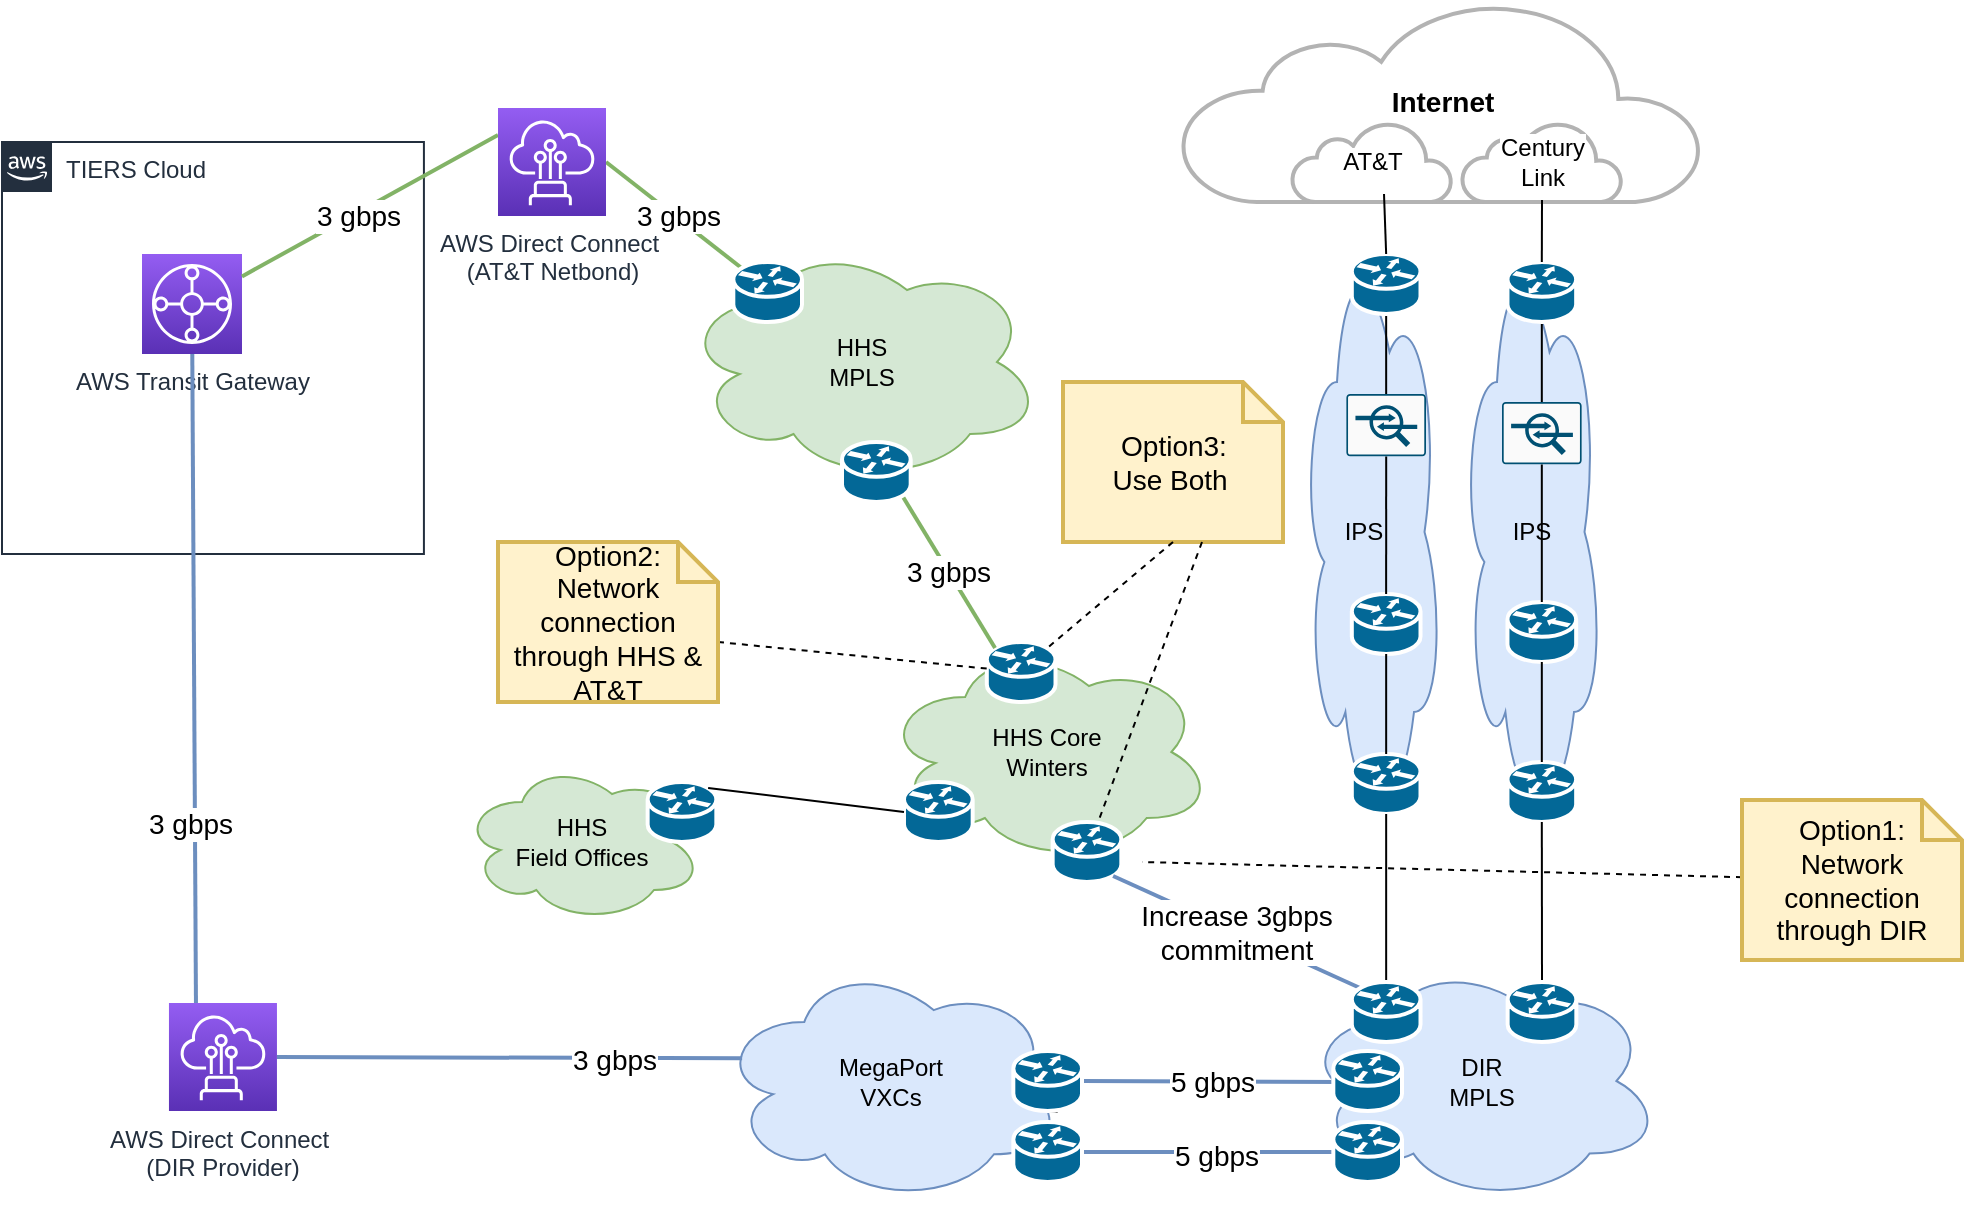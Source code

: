 <mxfile>
    <diagram id="2ynr90GHj4ZYSjGLNhtd" name="TIERS networking">
        <mxGraphModel dx="1322" dy="531" grid="0" gridSize="10" guides="1" tooltips="1" connect="1" arrows="1" fold="1" page="1" pageScale="1" pageWidth="1100" pageHeight="850" math="0" shadow="0">
            <root>
                <mxCell id="0"/>
                <mxCell id="1" parent="0"/>
                <mxCell id="sDJI6eV0u0uD7m1CpdAG-42" value="&lt;b&gt;&lt;font style=&quot;font-size: 14px;&quot;&gt;Internet&lt;/font&gt;&lt;/b&gt;" style="html=1;verticalLabelPosition=middle;align=center;labelBackgroundColor=#ffffff;verticalAlign=middle;strokeWidth=2;strokeColor=#B3B3B3;shadow=0;dashed=0;shape=mxgraph.ios7.icons.cloud;labelPosition=center;" parent="1" vertex="1">
                    <mxGeometry x="641" y="130" width="260" height="100" as="geometry"/>
                </mxCell>
                <mxCell id="sDJI6eV0u0uD7m1CpdAG-2" value="TIERS Cloud" style="points=[[0,0],[0.25,0],[0.5,0],[0.75,0],[1,0],[1,0.25],[1,0.5],[1,0.75],[1,1],[0.75,1],[0.5,1],[0.25,1],[0,1],[0,0.75],[0,0.5],[0,0.25]];outlineConnect=0;gradientColor=none;html=1;whiteSpace=wrap;fontSize=12;fontStyle=0;container=1;pointerEvents=0;collapsible=0;recursiveResize=0;shape=mxgraph.aws4.group;grIcon=mxgraph.aws4.group_aws_cloud_alt;strokeColor=#232F3E;fillColor=none;verticalAlign=top;align=left;spacingLeft=30;fontColor=#232F3E;dashed=0;" parent="1" vertex="1">
                    <mxGeometry x="51" y="200" width="210.96" height="206" as="geometry"/>
                </mxCell>
                <mxCell id="sDJI6eV0u0uD7m1CpdAG-27" value="AWS Transit Gateway" style="sketch=0;points=[[0,0,0],[0.25,0,0],[0.5,0,0],[0.75,0,0],[1,0,0],[0,1,0],[0.25,1,0],[0.5,1,0],[0.75,1,0],[1,1,0],[0,0.25,0],[0,0.5,0],[0,0.75,0],[1,0.25,0],[1,0.5,0],[1,0.75,0]];outlineConnect=0;fontColor=#232F3E;gradientColor=#945DF2;gradientDirection=north;fillColor=#5A30B5;strokeColor=#ffffff;dashed=0;verticalLabelPosition=bottom;verticalAlign=top;align=center;html=1;fontSize=12;fontStyle=0;aspect=fixed;shape=mxgraph.aws4.resourceIcon;resIcon=mxgraph.aws4.transit_gateway;" parent="sDJI6eV0u0uD7m1CpdAG-2" vertex="1">
                    <mxGeometry x="70" y="56" width="50" height="50" as="geometry"/>
                </mxCell>
                <mxCell id="sDJI6eV0u0uD7m1CpdAG-8" value="AT&amp;amp;T" style="html=1;verticalLabelPosition=middle;align=center;labelBackgroundColor=#ffffff;verticalAlign=middle;strokeWidth=2;strokeColor=#B3B3B3;shadow=0;dashed=0;shape=mxgraph.ios7.icons.cloud;labelPosition=center;" parent="1" vertex="1">
                    <mxGeometry x="696" y="190" width="80" height="40" as="geometry"/>
                </mxCell>
                <mxCell id="sDJI6eV0u0uD7m1CpdAG-13" value="MegaPort&lt;br&gt;VXCs" style="ellipse;shape=cloud;whiteSpace=wrap;html=1;fillColor=#dae8fc;strokeColor=#6c8ebf;" parent="1" vertex="1">
                    <mxGeometry x="409" y="610" width="172.5" height="120.16" as="geometry"/>
                </mxCell>
                <mxCell id="sDJI6eV0u0uD7m1CpdAG-78" style="edgeStyle=none;html=1;exitX=0;exitY=0.25;exitDx=0;exitDy=0;exitPerimeter=0;fontSize=14;endArrow=none;endFill=0;strokeWidth=2;fillColor=#d5e8d4;strokeColor=#82b366;" parent="1" source="sDJI6eV0u0uD7m1CpdAG-93" target="sDJI6eV0u0uD7m1CpdAG-27" edge="1">
                    <mxGeometry relative="1" as="geometry">
                        <mxPoint x="311" y="201" as="sourcePoint"/>
                    </mxGeometry>
                </mxCell>
                <mxCell id="sDJI6eV0u0uD7m1CpdAG-97" value="3 gbps" style="edgeLabel;html=1;align=center;verticalAlign=middle;resizable=0;points=[];fontSize=14;" parent="sDJI6eV0u0uD7m1CpdAG-78" vertex="1" connectable="0">
                    <mxGeometry x="-0.536" y="3" relative="1" as="geometry">
                        <mxPoint x="-42" y="21" as="offset"/>
                    </mxGeometry>
                </mxCell>
                <mxCell id="sDJI6eV0u0uD7m1CpdAG-3" value="IPS" style="ellipse;shape=cloud;whiteSpace=wrap;html=1;fillColor=#dae8fc;strokeColor=#6c8ebf;container=1;spacingTop=0;spacingLeft=-8;" parent="1" vertex="1">
                    <mxGeometry x="701.003" y="245" width="70" height="300" as="geometry"/>
                </mxCell>
                <mxCell id="sDJI6eV0u0uD7m1CpdAG-24" value="" style="group" parent="sDJI6eV0u0uD7m1CpdAG-3" vertex="1" connectable="0">
                    <mxGeometry x="22.17" y="11" width="50" height="280" as="geometry"/>
                </mxCell>
                <mxCell id="sDJI6eV0u0uD7m1CpdAG-4" value="" style="shape=mxgraph.cisco.routers.router;html=1;pointerEvents=1;dashed=0;fillColor=#036897;strokeColor=#ffffff;strokeWidth=2;verticalLabelPosition=bottom;verticalAlign=top;align=center;outlineConnect=0;container=0;" parent="sDJI6eV0u0uD7m1CpdAG-24" vertex="1">
                    <mxGeometry x="2.738" y="250" width="34.339" height="30" as="geometry"/>
                </mxCell>
                <mxCell id="sDJI6eV0u0uD7m1CpdAG-15" value="" style="html=1;endArrow=none;endFill=0;" parent="sDJI6eV0u0uD7m1CpdAG-24" source="sDJI6eV0u0uD7m1CpdAG-11" edge="1">
                    <mxGeometry relative="1" as="geometry">
                        <mxPoint x="19.91" y="70" as="targetPoint"/>
                    </mxGeometry>
                </mxCell>
                <mxCell id="sDJI6eV0u0uD7m1CpdAG-11" value="" style="shape=mxgraph.cisco.routers.router;html=1;pointerEvents=1;dashed=0;fillColor=#036897;strokeColor=#ffffff;strokeWidth=2;verticalLabelPosition=bottom;verticalAlign=top;align=center;outlineConnect=0;container=0;" parent="sDJI6eV0u0uD7m1CpdAG-24" vertex="1">
                    <mxGeometry x="2.738" width="34.339" height="30" as="geometry"/>
                </mxCell>
                <mxCell id="sDJI6eV0u0uD7m1CpdAG-12" value="" style="shape=mxgraph.cisco.routers.router;html=1;pointerEvents=1;dashed=0;fillColor=#036897;strokeColor=#ffffff;strokeWidth=2;verticalLabelPosition=bottom;verticalAlign=top;align=center;outlineConnect=0;container=0;" parent="sDJI6eV0u0uD7m1CpdAG-24" vertex="1">
                    <mxGeometry x="2.738" y="170" width="34.339" height="30" as="geometry"/>
                </mxCell>
                <mxCell id="sDJI6eV0u0uD7m1CpdAG-16" style="edgeStyle=none;html=1;exitX=0.5;exitY=1;exitDx=0;exitDy=0;exitPerimeter=0;endArrow=none;endFill=0;" parent="sDJI6eV0u0uD7m1CpdAG-24" target="sDJI6eV0u0uD7m1CpdAG-12" edge="1">
                    <mxGeometry relative="1" as="geometry">
                        <mxPoint x="19.911" y="101.111" as="sourcePoint"/>
                    </mxGeometry>
                </mxCell>
                <mxCell id="sDJI6eV0u0uD7m1CpdAG-17" style="edgeStyle=none;html=1;exitX=0.5;exitY=1;exitDx=0;exitDy=0;exitPerimeter=0;endArrow=none;endFill=0;" parent="sDJI6eV0u0uD7m1CpdAG-24" source="sDJI6eV0u0uD7m1CpdAG-12" target="sDJI6eV0u0uD7m1CpdAG-4" edge="1">
                    <mxGeometry relative="1" as="geometry"/>
                </mxCell>
                <mxCell id="sDJI6eV0u0uD7m1CpdAG-5" value="" style="sketch=0;points=[[0.015,0.015,0],[0.985,0.015,0],[0.985,0.985,0],[0.015,0.985,0],[0.25,0,0],[0.5,0,0],[0.75,0,0],[1,0.25,0],[1,0.5,0],[1,0.75,0],[0.75,1,0],[0.5,1,0],[0.25,1,0],[0,0.75,0],[0,0.5,0],[0,0.25,0]];verticalLabelPosition=bottom;html=1;verticalAlign=top;aspect=fixed;align=center;pointerEvents=1;shape=mxgraph.cisco19.rect;prIcon=ips_ids;fillColor=#FAFAFA;strokeColor=#005073;container=0;" parent="sDJI6eV0u0uD7m1CpdAG-24" vertex="1">
                    <mxGeometry y="70" width="39.822" height="31.111" as="geometry"/>
                </mxCell>
                <mxCell id="sDJI6eV0u0uD7m1CpdAG-64" style="edgeStyle=none;html=1;entryX=0.07;entryY=0.4;entryDx=0;entryDy=0;entryPerimeter=0;endArrow=none;endFill=0;fillColor=#dae8fc;strokeColor=#6c8ebf;strokeWidth=2;" parent="1" source="sDJI6eV0u0uD7m1CpdAG-92" target="sDJI6eV0u0uD7m1CpdAG-13" edge="1">
                    <mxGeometry relative="1" as="geometry"/>
                </mxCell>
                <mxCell id="sDJI6eV0u0uD7m1CpdAG-94" value="3 gbps" style="edgeLabel;html=1;align=center;verticalAlign=middle;resizable=0;points=[];fontSize=14;" parent="sDJI6eV0u0uD7m1CpdAG-64" vertex="1" connectable="0">
                    <mxGeometry x="0.449" y="-1" relative="1" as="geometry">
                        <mxPoint as="offset"/>
                    </mxGeometry>
                </mxCell>
                <mxCell id="sDJI6eV0u0uD7m1CpdAG-79" style="edgeStyle=none;html=1;fontSize=14;endArrow=none;endFill=0;exitX=0.25;exitY=0;exitDx=0;exitDy=0;exitPerimeter=0;fillColor=#dae8fc;strokeColor=#6c8ebf;strokeWidth=2;" parent="1" source="sDJI6eV0u0uD7m1CpdAG-92" target="sDJI6eV0u0uD7m1CpdAG-27" edge="1">
                    <mxGeometry relative="1" as="geometry"/>
                </mxCell>
                <mxCell id="sDJI6eV0u0uD7m1CpdAG-95" value="3 gbps" style="edgeLabel;html=1;align=center;verticalAlign=middle;resizable=0;points=[];fontSize=14;" parent="sDJI6eV0u0uD7m1CpdAG-79" vertex="1" connectable="0">
                    <mxGeometry x="-0.448" y="3" relative="1" as="geometry">
                        <mxPoint as="offset"/>
                    </mxGeometry>
                </mxCell>
                <mxCell id="sDJI6eV0u0uD7m1CpdAG-29" value="IPS" style="ellipse;shape=cloud;whiteSpace=wrap;html=1;fillColor=#dae8fc;strokeColor=#6c8ebf;container=1;" parent="1" vertex="1">
                    <mxGeometry x="781.003" y="245" width="70" height="300" as="geometry"/>
                </mxCell>
                <mxCell id="sDJI6eV0u0uD7m1CpdAG-30" value="" style="group;spacingLeft=0;" parent="sDJI6eV0u0uD7m1CpdAG-29" vertex="1" connectable="0">
                    <mxGeometry x="20" y="15" width="50" height="280" as="geometry"/>
                </mxCell>
                <mxCell id="sDJI6eV0u0uD7m1CpdAG-31" value="" style="shape=mxgraph.cisco.routers.router;html=1;pointerEvents=1;dashed=0;fillColor=#036897;strokeColor=#ffffff;strokeWidth=2;verticalLabelPosition=bottom;verticalAlign=top;align=center;outlineConnect=0;container=0;" parent="sDJI6eV0u0uD7m1CpdAG-30" vertex="1">
                    <mxGeometry x="2.738" y="250" width="34.339" height="30" as="geometry"/>
                </mxCell>
                <mxCell id="sDJI6eV0u0uD7m1CpdAG-32" value="" style="html=1;endArrow=none;endFill=0;" parent="sDJI6eV0u0uD7m1CpdAG-30" source="sDJI6eV0u0uD7m1CpdAG-33" edge="1">
                    <mxGeometry relative="1" as="geometry">
                        <mxPoint x="19.91" y="70" as="targetPoint"/>
                    </mxGeometry>
                </mxCell>
                <mxCell id="sDJI6eV0u0uD7m1CpdAG-33" value="" style="shape=mxgraph.cisco.routers.router;html=1;pointerEvents=1;dashed=0;fillColor=#036897;strokeColor=#ffffff;strokeWidth=2;verticalLabelPosition=bottom;verticalAlign=top;align=center;outlineConnect=0;container=0;" parent="sDJI6eV0u0uD7m1CpdAG-30" vertex="1">
                    <mxGeometry x="2.738" width="34.339" height="30" as="geometry"/>
                </mxCell>
                <mxCell id="sDJI6eV0u0uD7m1CpdAG-34" value="" style="shape=mxgraph.cisco.routers.router;html=1;pointerEvents=1;dashed=0;fillColor=#036897;strokeColor=#ffffff;strokeWidth=2;verticalLabelPosition=bottom;verticalAlign=top;align=center;outlineConnect=0;container=0;" parent="sDJI6eV0u0uD7m1CpdAG-30" vertex="1">
                    <mxGeometry x="2.738" y="170" width="34.339" height="30" as="geometry"/>
                </mxCell>
                <mxCell id="sDJI6eV0u0uD7m1CpdAG-35" style="edgeStyle=none;html=1;exitX=0.5;exitY=1;exitDx=0;exitDy=0;exitPerimeter=0;endArrow=none;endFill=0;" parent="sDJI6eV0u0uD7m1CpdAG-30" target="sDJI6eV0u0uD7m1CpdAG-34" edge="1">
                    <mxGeometry relative="1" as="geometry">
                        <mxPoint x="19.911" y="101.111" as="sourcePoint"/>
                    </mxGeometry>
                </mxCell>
                <mxCell id="sDJI6eV0u0uD7m1CpdAG-36" style="edgeStyle=none;html=1;exitX=0.5;exitY=1;exitDx=0;exitDy=0;exitPerimeter=0;endArrow=none;endFill=0;" parent="sDJI6eV0u0uD7m1CpdAG-30" source="sDJI6eV0u0uD7m1CpdAG-34" target="sDJI6eV0u0uD7m1CpdAG-31" edge="1">
                    <mxGeometry relative="1" as="geometry"/>
                </mxCell>
                <mxCell id="sDJI6eV0u0uD7m1CpdAG-37" value="" style="sketch=0;points=[[0.015,0.015,0],[0.985,0.015,0],[0.985,0.985,0],[0.015,0.985,0],[0.25,0,0],[0.5,0,0],[0.75,0,0],[1,0.25,0],[1,0.5,0],[1,0.75,0],[0.75,1,0],[0.5,1,0],[0.25,1,0],[0,0.75,0],[0,0.5,0],[0,0.25,0]];verticalLabelPosition=bottom;html=1;verticalAlign=top;aspect=fixed;align=center;pointerEvents=1;shape=mxgraph.cisco19.rect;prIcon=ips_ids;fillColor=#FAFAFA;strokeColor=#005073;container=0;" parent="sDJI6eV0u0uD7m1CpdAG-30" vertex="1">
                    <mxGeometry y="70" width="39.822" height="31.111" as="geometry"/>
                </mxCell>
                <mxCell id="sDJI6eV0u0uD7m1CpdAG-41" value="Century&lt;br&gt;Link" style="html=1;verticalLabelPosition=middle;align=center;labelBackgroundColor=#ffffff;verticalAlign=middle;strokeWidth=2;strokeColor=#B3B3B3;shadow=0;dashed=0;shape=mxgraph.ios7.icons.cloud;labelPosition=center;" parent="1" vertex="1">
                    <mxGeometry x="781" y="190" width="80" height="40" as="geometry"/>
                </mxCell>
                <mxCell id="sDJI6eV0u0uD7m1CpdAG-67" style="edgeStyle=none;html=1;exitX=0.5;exitY=0;exitDx=0;exitDy=0;exitPerimeter=0;entryX=0.5;entryY=1;entryDx=0;entryDy=0;entryPerimeter=0;endArrow=none;endFill=0;" parent="1" source="sDJI6eV0u0uD7m1CpdAG-49" target="sDJI6eV0u0uD7m1CpdAG-31" edge="1">
                    <mxGeometry relative="1" as="geometry"/>
                </mxCell>
                <mxCell id="sDJI6eV0u0uD7m1CpdAG-66" style="edgeStyle=none;html=1;exitX=1;exitY=0.5;exitDx=0;exitDy=0;exitPerimeter=0;endArrow=none;endFill=0;startArrow=none;strokeWidth=2;fillColor=#dae8fc;strokeColor=#6c8ebf;" parent="1" source="sDJI6eV0u0uD7m1CpdAG-84" target="sDJI6eV0u0uD7m1CpdAG-44" edge="1">
                    <mxGeometry relative="1" as="geometry">
                        <mxPoint x="591" y="705" as="sourcePoint"/>
                    </mxGeometry>
                </mxCell>
                <mxCell id="sDJI6eV0u0uD7m1CpdAG-80" value="5 gbps" style="edgeLabel;html=1;align=center;verticalAlign=middle;resizable=0;points=[];fontSize=14;" parent="sDJI6eV0u0uD7m1CpdAG-66" vertex="1" connectable="0">
                    <mxGeometry x="0.289" y="-2" relative="1" as="geometry">
                        <mxPoint x="-14" as="offset"/>
                    </mxGeometry>
                </mxCell>
                <mxCell id="sDJI6eV0u0uD7m1CpdAG-65" value="5 gbps" style="edgeStyle=none;html=1;exitX=1;exitY=0.5;exitDx=0;exitDy=0;exitPerimeter=0;entryX=0.111;entryY=0.504;entryDx=0;entryDy=0;entryPerimeter=0;endArrow=none;endFill=0;fontSize=14;fillColor=#dae8fc;strokeColor=#6c8ebf;strokeWidth=2;" parent="1" edge="1">
                    <mxGeometry relative="1" as="geometry">
                        <mxPoint x="591" y="669.5" as="sourcePoint"/>
                        <mxPoint x="720.947" y="669.984" as="targetPoint"/>
                    </mxGeometry>
                </mxCell>
                <mxCell id="sDJI6eV0u0uD7m1CpdAG-85" style="edgeStyle=none;html=1;exitX=0.5;exitY=1;exitDx=0;exitDy=0;exitPerimeter=0;fontSize=14;endArrow=none;endFill=0;" parent="1" source="sDJI6eV0u0uD7m1CpdAG-51" target="sDJI6eV0u0uD7m1CpdAG-13" edge="1">
                    <mxGeometry relative="1" as="geometry"/>
                </mxCell>
                <mxCell id="sDJI6eV0u0uD7m1CpdAG-51" value="" style="shape=mxgraph.cisco.routers.router;html=1;pointerEvents=1;dashed=0;fillColor=#036897;strokeColor=#ffffff;strokeWidth=2;verticalLabelPosition=bottom;verticalAlign=top;align=center;outlineConnect=0;container=0;" parent="1" vertex="1">
                    <mxGeometry x="556.661" y="654.5" width="34.339" height="30" as="geometry"/>
                </mxCell>
                <mxCell id="sDJI6eV0u0uD7m1CpdAG-76" style="edgeStyle=none;html=1;exitX=0.12;exitY=0.1;exitDx=0;exitDy=0;exitPerimeter=0;fontSize=14;endArrow=none;endFill=0;entryX=1;entryY=0.5;entryDx=0;entryDy=0;entryPerimeter=0;fillColor=#d5e8d4;strokeColor=#82b366;strokeWidth=2;" parent="1" source="sDJI6eV0u0uD7m1CpdAG-56" target="sDJI6eV0u0uD7m1CpdAG-93" edge="1">
                    <mxGeometry relative="1" as="geometry">
                        <mxPoint x="371" y="220" as="targetPoint"/>
                    </mxGeometry>
                </mxCell>
                <mxCell id="sDJI6eV0u0uD7m1CpdAG-96" value="3 gbps" style="edgeLabel;html=1;align=center;verticalAlign=middle;resizable=0;points=[];fontSize=14;" parent="sDJI6eV0u0uD7m1CpdAG-76" vertex="1" connectable="0">
                    <mxGeometry x="0.467" y="-3" relative="1" as="geometry">
                        <mxPoint x="16" y="15" as="offset"/>
                    </mxGeometry>
                </mxCell>
                <mxCell id="sDJI6eV0u0uD7m1CpdAG-59" value="" style="group" parent="1" vertex="1" connectable="0">
                    <mxGeometry x="491.33" y="450" width="165" height="120" as="geometry"/>
                </mxCell>
                <mxCell id="sDJI6eV0u0uD7m1CpdAG-1" value="HHS Core&lt;br&gt;Winters" style="ellipse;shape=cloud;whiteSpace=wrap;html=1;fillColor=#d5e8d4;strokeColor=#82b366;" parent="sDJI6eV0u0uD7m1CpdAG-59" vertex="1">
                    <mxGeometry width="165" height="110" as="geometry"/>
                </mxCell>
                <mxCell id="sDJI6eV0u0uD7m1CpdAG-43" value="" style="shape=mxgraph.cisco.routers.router;html=1;pointerEvents=1;dashed=0;fillColor=#036897;strokeColor=#ffffff;strokeWidth=2;verticalLabelPosition=bottom;verticalAlign=top;align=center;outlineConnect=0;container=0;" parent="sDJI6eV0u0uD7m1CpdAG-59" vertex="1">
                    <mxGeometry x="85.001" y="90" width="34.339" height="30" as="geometry"/>
                </mxCell>
                <mxCell id="sDJI6eV0u0uD7m1CpdAG-53" value="" style="shape=mxgraph.cisco.routers.router;html=1;pointerEvents=1;dashed=0;fillColor=#036897;strokeColor=#ffffff;strokeWidth=2;verticalLabelPosition=bottom;verticalAlign=top;align=center;outlineConnect=0;container=0;" parent="sDJI6eV0u0uD7m1CpdAG-59" vertex="1">
                    <mxGeometry x="52.081" width="34.339" height="30" as="geometry"/>
                </mxCell>
                <mxCell id="sDJI6eV0u0uD7m1CpdAG-58" value="" style="shape=mxgraph.cisco.routers.router;html=1;pointerEvents=1;dashed=0;fillColor=#036897;strokeColor=#ffffff;strokeWidth=2;verticalLabelPosition=bottom;verticalAlign=top;align=center;outlineConnect=0;container=0;" parent="sDJI6eV0u0uD7m1CpdAG-59" vertex="1">
                    <mxGeometry x="10.661" y="70" width="34.339" height="30" as="geometry"/>
                </mxCell>
                <mxCell id="sDJI6eV0u0uD7m1CpdAG-62" value="" style="group" parent="1" vertex="1" connectable="0">
                    <mxGeometry x="331" y="510" width="120.0" height="80" as="geometry"/>
                </mxCell>
                <mxCell id="sDJI6eV0u0uD7m1CpdAG-73" value="" style="group" parent="sDJI6eV0u0uD7m1CpdAG-62" vertex="1" connectable="0">
                    <mxGeometry x="-50" width="127.17" height="80" as="geometry"/>
                </mxCell>
                <mxCell id="sDJI6eV0u0uD7m1CpdAG-6" value="HHS&lt;br&gt;Field Offices" style="ellipse;shape=cloud;whiteSpace=wrap;html=1;fillColor=#d5e8d4;strokeColor=#82b366;" parent="sDJI6eV0u0uD7m1CpdAG-73" vertex="1">
                    <mxGeometry width="120" height="80" as="geometry"/>
                </mxCell>
                <mxCell id="sDJI6eV0u0uD7m1CpdAG-60" value="" style="shape=mxgraph.cisco.routers.router;html=1;pointerEvents=1;dashed=0;fillColor=#036897;strokeColor=#ffffff;strokeWidth=2;verticalLabelPosition=bottom;verticalAlign=top;align=center;outlineConnect=0;container=0;" parent="sDJI6eV0u0uD7m1CpdAG-73" vertex="1">
                    <mxGeometry x="92.831" y="10" width="34.339" height="30" as="geometry"/>
                </mxCell>
                <mxCell id="sDJI6eV0u0uD7m1CpdAG-70" style="edgeStyle=none;html=1;entryX=0.5;entryY=1;entryDx=0;entryDy=0;entryPerimeter=0;endArrow=none;endFill=0;" parent="1" source="sDJI6eV0u0uD7m1CpdAG-47" target="sDJI6eV0u0uD7m1CpdAG-4" edge="1">
                    <mxGeometry relative="1" as="geometry"/>
                </mxCell>
                <mxCell id="sDJI6eV0u0uD7m1CpdAG-71" style="edgeStyle=none;html=1;exitX=0.5;exitY=0;exitDx=0;exitDy=0;exitPerimeter=0;entryX=0.5;entryY=0.975;entryDx=0;entryDy=0;entryPerimeter=0;endArrow=none;endFill=0;" parent="1" source="sDJI6eV0u0uD7m1CpdAG-33" target="sDJI6eV0u0uD7m1CpdAG-41" edge="1">
                    <mxGeometry relative="1" as="geometry"/>
                </mxCell>
                <mxCell id="sDJI6eV0u0uD7m1CpdAG-72" style="edgeStyle=none;html=1;exitX=0.5;exitY=0;exitDx=0;exitDy=0;exitPerimeter=0;entryX=0.575;entryY=0.9;entryDx=0;entryDy=0;entryPerimeter=0;endArrow=none;endFill=0;" parent="1" source="sDJI6eV0u0uD7m1CpdAG-11" target="sDJI6eV0u0uD7m1CpdAG-8" edge="1">
                    <mxGeometry relative="1" as="geometry"/>
                </mxCell>
                <mxCell id="sDJI6eV0u0uD7m1CpdAG-74" value="Increase 3gbps&lt;br&gt;commitment" style="edgeStyle=none;html=1;exitX=0.12;exitY=0.1;exitDx=0;exitDy=0;exitPerimeter=0;entryX=0.88;entryY=0.9;entryDx=0;entryDy=0;entryPerimeter=0;fontSize=14;endArrow=none;endFill=0;fillColor=#dae8fc;strokeColor=#6c8ebf;strokeWidth=2;" parent="1" source="sDJI6eV0u0uD7m1CpdAG-47" target="sDJI6eV0u0uD7m1CpdAG-43" edge="1">
                    <mxGeometry relative="1" as="geometry"/>
                </mxCell>
                <mxCell id="sDJI6eV0u0uD7m1CpdAG-75" value="3 gbps" style="edgeStyle=none;html=1;exitX=0.12;exitY=0.1;exitDx=0;exitDy=0;exitPerimeter=0;entryX=0.88;entryY=0.9;entryDx=0;entryDy=0;entryPerimeter=0;fontSize=14;endArrow=none;endFill=0;fillColor=#d5e8d4;strokeColor=#82b366;strokeWidth=2;" parent="1" source="sDJI6eV0u0uD7m1CpdAG-53" target="sDJI6eV0u0uD7m1CpdAG-55" edge="1">
                    <mxGeometry relative="1" as="geometry"/>
                </mxCell>
                <mxCell id="sDJI6eV0u0uD7m1CpdAG-77" style="edgeStyle=none;html=1;exitX=0;exitY=0.5;exitDx=0;exitDy=0;exitPerimeter=0;entryX=0.88;entryY=0.1;entryDx=0;entryDy=0;entryPerimeter=0;fontSize=14;endArrow=none;endFill=0;" parent="1" source="sDJI6eV0u0uD7m1CpdAG-58" target="sDJI6eV0u0uD7m1CpdAG-60" edge="1">
                    <mxGeometry relative="1" as="geometry"/>
                </mxCell>
                <mxCell id="sDJI6eV0u0uD7m1CpdAG-9" value="DIR&lt;br style=&quot;border-color: var(--border-color);&quot;&gt;MPLS" style="ellipse;shape=cloud;whiteSpace=wrap;html=1;fillColor=#dae8fc;strokeColor=#6c8ebf;" parent="1" vertex="1">
                    <mxGeometry x="701" y="609" width="179.7" height="121" as="geometry"/>
                </mxCell>
                <mxCell id="sDJI6eV0u0uD7m1CpdAG-44" value="" style="shape=mxgraph.cisco.routers.router;html=1;pointerEvents=1;dashed=0;fillColor=#036897;strokeColor=#ffffff;strokeWidth=2;verticalLabelPosition=bottom;verticalAlign=top;align=center;outlineConnect=0;container=0;" parent="1" vertex="1">
                    <mxGeometry x="716.661" y="690" width="34.339" height="30" as="geometry"/>
                </mxCell>
                <mxCell id="sDJI6eV0u0uD7m1CpdAG-46" value="" style="shape=mxgraph.cisco.routers.router;html=1;pointerEvents=1;dashed=0;fillColor=#036897;strokeColor=#ffffff;strokeWidth=2;verticalLabelPosition=bottom;verticalAlign=top;align=center;outlineConnect=0;container=0;" parent="1" vertex="1">
                    <mxGeometry x="716.661" y="654.5" width="34.339" height="30" as="geometry"/>
                </mxCell>
                <mxCell id="sDJI6eV0u0uD7m1CpdAG-47" value="" style="shape=mxgraph.cisco.routers.router;html=1;pointerEvents=1;dashed=0;fillColor=#036897;strokeColor=#ffffff;strokeWidth=2;verticalLabelPosition=bottom;verticalAlign=top;align=center;outlineConnect=0;container=0;" parent="1" vertex="1">
                    <mxGeometry x="725.911" y="620" width="34.339" height="30" as="geometry"/>
                </mxCell>
                <mxCell id="sDJI6eV0u0uD7m1CpdAG-49" value="" style="shape=mxgraph.cisco.routers.router;html=1;pointerEvents=1;dashed=0;fillColor=#036897;strokeColor=#ffffff;strokeWidth=2;verticalLabelPosition=bottom;verticalAlign=top;align=center;outlineConnect=0;container=0;" parent="1" vertex="1">
                    <mxGeometry x="803.831" y="620" width="34.339" height="30" as="geometry"/>
                </mxCell>
                <mxCell id="sDJI6eV0u0uD7m1CpdAG-88" style="edgeStyle=none;html=1;fontSize=14;endArrow=none;endFill=0;dashed=1;" parent="1" source="sDJI6eV0u0uD7m1CpdAG-83" edge="1">
                    <mxGeometry relative="1" as="geometry">
                        <mxPoint x="621" y="560" as="targetPoint"/>
                    </mxGeometry>
                </mxCell>
                <mxCell id="sDJI6eV0u0uD7m1CpdAG-83" value="Option1: Network connection through DIR" style="shape=note;strokeWidth=2;fontSize=14;size=20;whiteSpace=wrap;html=1;fillColor=#fff2cc;strokeColor=#d6b656;" parent="1" vertex="1">
                    <mxGeometry x="921" y="529" width="110.0" height="80" as="geometry"/>
                </mxCell>
                <mxCell id="sDJI6eV0u0uD7m1CpdAG-86" value="" style="edgeStyle=none;html=1;exitX=1;exitY=0.5;exitDx=0;exitDy=0;exitPerimeter=0;endArrow=none;endFill=0;" parent="1" target="sDJI6eV0u0uD7m1CpdAG-84" edge="1">
                    <mxGeometry relative="1" as="geometry">
                        <mxPoint x="591" y="705" as="sourcePoint"/>
                        <mxPoint x="716.661" y="705" as="targetPoint"/>
                    </mxGeometry>
                </mxCell>
                <mxCell id="sDJI6eV0u0uD7m1CpdAG-84" value="" style="shape=mxgraph.cisco.routers.router;html=1;pointerEvents=1;dashed=0;fillColor=#036897;strokeColor=#ffffff;strokeWidth=2;verticalLabelPosition=bottom;verticalAlign=top;align=center;outlineConnect=0;container=0;" parent="1" vertex="1">
                    <mxGeometry x="556.661" y="690" width="34.339" height="30" as="geometry"/>
                </mxCell>
                <mxCell id="sDJI6eV0u0uD7m1CpdAG-89" value="" style="group" parent="1" vertex="1" connectable="0">
                    <mxGeometry x="391" y="250" width="180" height="130" as="geometry"/>
                </mxCell>
                <mxCell id="sDJI6eV0u0uD7m1CpdAG-28" value="HHS&lt;br style=&quot;border-color: var(--border-color);&quot;&gt;MPLS" style="ellipse;shape=cloud;whiteSpace=wrap;html=1;fillColor=#d5e8d4;strokeColor=#82b366;" parent="sDJI6eV0u0uD7m1CpdAG-89" vertex="1">
                    <mxGeometry width="180" height="120" as="geometry"/>
                </mxCell>
                <mxCell id="sDJI6eV0u0uD7m1CpdAG-55" value="" style="shape=mxgraph.cisco.routers.router;html=1;pointerEvents=1;dashed=0;fillColor=#036897;strokeColor=#ffffff;strokeWidth=2;verticalLabelPosition=bottom;verticalAlign=top;align=center;outlineConnect=0;container=0;" parent="sDJI6eV0u0uD7m1CpdAG-89" vertex="1">
                    <mxGeometry x="80.001" y="100" width="34.339" height="30" as="geometry"/>
                </mxCell>
                <mxCell id="sDJI6eV0u0uD7m1CpdAG-56" value="" style="shape=mxgraph.cisco.routers.router;html=1;pointerEvents=1;dashed=0;fillColor=#036897;strokeColor=#ffffff;strokeWidth=2;verticalLabelPosition=bottom;verticalAlign=top;align=center;outlineConnect=0;container=0;" parent="sDJI6eV0u0uD7m1CpdAG-89" vertex="1">
                    <mxGeometry x="25.661" y="10" width="34.339" height="30" as="geometry"/>
                </mxCell>
                <mxCell id="sDJI6eV0u0uD7m1CpdAG-92" value="AWS Direct Connect&amp;nbsp;&lt;br&gt;(DIR Provider)" style="sketch=0;points=[[0,0,0],[0.25,0,0],[0.5,0,0],[0.75,0,0],[1,0,0],[0,1,0],[0.25,1,0],[0.5,1,0],[0.75,1,0],[1,1,0],[0,0.25,0],[0,0.5,0],[0,0.75,0],[1,0.25,0],[1,0.5,0],[1,0.75,0]];outlineConnect=0;fontColor=#232F3E;gradientColor=#945DF2;gradientDirection=north;fillColor=#5A30B5;strokeColor=#ffffff;dashed=0;verticalLabelPosition=bottom;verticalAlign=top;align=center;html=1;fontSize=12;fontStyle=0;aspect=fixed;shape=mxgraph.aws4.resourceIcon;resIcon=mxgraph.aws4.direct_connect;" parent="1" vertex="1">
                    <mxGeometry x="134.48" y="630.5" width="54" height="54" as="geometry"/>
                </mxCell>
                <mxCell id="sDJI6eV0u0uD7m1CpdAG-93" value="AWS Direct Connect&amp;nbsp;&lt;br&gt;(AT&amp;amp;T Netbond)" style="sketch=0;points=[[0,0,0],[0.25,0,0],[0.5,0,0],[0.75,0,0],[1,0,0],[0,1,0],[0.25,1,0],[0.5,1,0],[0.75,1,0],[1,1,0],[0,0.25,0],[0,0.5,0],[0,0.75,0],[1,0.25,0],[1,0.5,0],[1,0.75,0]];outlineConnect=0;fontColor=#232F3E;gradientColor=#945DF2;gradientDirection=north;fillColor=#5A30B5;strokeColor=#ffffff;dashed=0;verticalLabelPosition=bottom;verticalAlign=top;align=center;html=1;fontSize=12;fontStyle=0;aspect=fixed;shape=mxgraph.aws4.resourceIcon;resIcon=mxgraph.aws4.direct_connect;" parent="1" vertex="1">
                    <mxGeometry x="299" y="183" width="54" height="54" as="geometry"/>
                </mxCell>
                <mxCell id="sDJI6eV0u0uD7m1CpdAG-103" style="edgeStyle=none;html=1;exitX=0;exitY=0;exitDx=110.0;exitDy=50;exitPerimeter=0;strokeWidth=1;fontSize=14;endArrow=none;endFill=0;dashed=1;" parent="1" source="sDJI6eV0u0uD7m1CpdAG-98" target="sDJI6eV0u0uD7m1CpdAG-53" edge="1">
                    <mxGeometry relative="1" as="geometry">
                        <mxPoint x="521" y="430" as="targetPoint"/>
                    </mxGeometry>
                </mxCell>
                <mxCell id="sDJI6eV0u0uD7m1CpdAG-98" value="Option2: Network connection through HHS &amp;amp; AT&amp;amp;T" style="shape=note;strokeWidth=2;fontSize=14;size=20;whiteSpace=wrap;html=1;fillColor=#fff2cc;strokeColor=#d6b656;" parent="1" vertex="1">
                    <mxGeometry x="299" y="400" width="110.0" height="80" as="geometry"/>
                </mxCell>
                <mxCell id="sDJI6eV0u0uD7m1CpdAG-104" value="Option3: &lt;br&gt;Use Both&amp;nbsp;" style="shape=note;strokeWidth=2;fontSize=14;size=20;whiteSpace=wrap;html=1;fillColor=#fff2cc;strokeColor=#d6b656;" parent="1" vertex="1">
                    <mxGeometry x="581.5" y="320" width="110.0" height="80" as="geometry"/>
                </mxCell>
                <mxCell id="sDJI6eV0u0uD7m1CpdAG-105" style="edgeStyle=none;html=1;exitX=0.5;exitY=1;exitDx=0;exitDy=0;exitPerimeter=0;strokeWidth=1;fontSize=14;endArrow=none;endFill=0;dashed=1;entryX=0.88;entryY=0.1;entryDx=0;entryDy=0;entryPerimeter=0;" parent="1" source="sDJI6eV0u0uD7m1CpdAG-104" target="sDJI6eV0u0uD7m1CpdAG-53" edge="1">
                    <mxGeometry relative="1" as="geometry">
                        <mxPoint x="553.411" y="473.301" as="targetPoint"/>
                        <mxPoint x="419" y="460" as="sourcePoint"/>
                    </mxGeometry>
                </mxCell>
                <mxCell id="sDJI6eV0u0uD7m1CpdAG-106" style="edgeStyle=none;html=1;strokeWidth=1;fontSize=14;endArrow=none;endFill=0;dashed=1;" parent="1" target="sDJI6eV0u0uD7m1CpdAG-43" edge="1">
                    <mxGeometry relative="1" as="geometry">
                        <mxPoint x="583.629" y="463" as="targetPoint"/>
                        <mxPoint x="651" y="400" as="sourcePoint"/>
                    </mxGeometry>
                </mxCell>
            </root>
        </mxGraphModel>
    </diagram>
    <diagram id="zxqguAOSIUkq-bdtBaQS" name="Azure Example">
        <mxGraphModel dx="794" dy="614" grid="1" gridSize="10" guides="1" tooltips="1" connect="1" arrows="1" fold="1" page="1" pageScale="1" pageWidth="850" pageHeight="1100" math="0" shadow="0">
            <root>
                <mxCell id="0"/>
                <mxCell id="1" parent="0"/>
                <mxCell id="7PEQJ0GNF5ol1b0nWfgi-1" value="" style="rounded=0;whiteSpace=wrap;html=1;fillColor=none;dashed=1;labelBackgroundColor=none;" parent="1" vertex="1">
                    <mxGeometry x="160" y="40" width="1170" height="370" as="geometry"/>
                </mxCell>
                <mxCell id="7PEQJ0GNF5ol1b0nWfgi-2" style="edgeStyle=orthogonalEdgeStyle;rounded=0;orthogonalLoop=1;jettySize=auto;html=1;dashed=1;labelBackgroundColor=none;" parent="1" source="7PEQJ0GNF5ol1b0nWfgi-40" target="7PEQJ0GNF5ol1b0nWfgi-24" edge="1">
                    <mxGeometry relative="1" as="geometry"/>
                </mxCell>
                <mxCell id="7PEQJ0GNF5ol1b0nWfgi-3" style="edgeStyle=orthogonalEdgeStyle;rounded=0;orthogonalLoop=1;jettySize=auto;html=1;endArrow=none;endFill=0;fillColor=#dae8fc;strokeColor=#6c8ebf;labelBackgroundColor=none;" parent="1" source="7PEQJ0GNF5ol1b0nWfgi-40" target="7PEQJ0GNF5ol1b0nWfgi-26" edge="1">
                    <mxGeometry relative="1" as="geometry">
                        <Array as="points">
                            <mxPoint x="730" y="190"/>
                            <mxPoint x="730" y="190"/>
                        </Array>
                    </mxGeometry>
                </mxCell>
                <mxCell id="7PEQJ0GNF5ol1b0nWfgi-4" value="Metric Data&lt;br&gt;Audit &amp;amp; Diagnostic Logs" style="edgeStyle=orthogonalEdgeStyle;rounded=0;orthogonalLoop=1;jettySize=auto;html=1;labelBackgroundColor=none;dashed=1;" parent="1" source="7PEQJ0GNF5ol1b0nWfgi-40" target="7PEQJ0GNF5ol1b0nWfgi-36" edge="1">
                    <mxGeometry relative="1" as="geometry">
                        <Array as="points">
                            <mxPoint x="1110" y="125"/>
                            <mxPoint x="1110" y="125"/>
                        </Array>
                    </mxGeometry>
                </mxCell>
                <mxCell id="7PEQJ0GNF5ol1b0nWfgi-5" style="edgeStyle=orthogonalEdgeStyle;rounded=0;orthogonalLoop=1;jettySize=auto;html=1;fillColor=#dae8fc;strokeColor=#6c8ebf;labelBackgroundColor=none;" parent="1" source="7PEQJ0GNF5ol1b0nWfgi-8" target="7PEQJ0GNF5ol1b0nWfgi-40" edge="1">
                    <mxGeometry relative="1" as="geometry">
                        <Array as="points">
                            <mxPoint x="710" y="120"/>
                            <mxPoint x="710" y="120"/>
                        </Array>
                    </mxGeometry>
                </mxCell>
                <mxCell id="7PEQJ0GNF5ol1b0nWfgi-6" style="edgeStyle=orthogonalEdgeStyle;rounded=0;orthogonalLoop=1;jettySize=auto;html=1;dashed=1;labelBackgroundColor=none;entryX=0.5;entryY=1;entryDx=0;entryDy=0;" parent="1" source="7PEQJ0GNF5ol1b0nWfgi-8" target="7PEQJ0GNF5ol1b0nWfgi-36" edge="1">
                    <mxGeometry relative="1" as="geometry">
                        <mxPoint x="1250" y="300" as="targetPoint"/>
                        <Array as="points">
                            <mxPoint x="458" y="340"/>
                            <mxPoint x="1250" y="340"/>
                        </Array>
                    </mxGeometry>
                </mxCell>
                <mxCell id="7PEQJ0GNF5ol1b0nWfgi-7" value="Diagnostic Logs &amp;amp; Metric Data" style="edgeLabel;html=1;align=center;verticalAlign=middle;resizable=0;points=[];labelBackgroundColor=none;" parent="7PEQJ0GNF5ol1b0nWfgi-6" vertex="1" connectable="0">
                    <mxGeometry x="-0.561" relative="1" as="geometry">
                        <mxPoint x="6" y="-7" as="offset"/>
                    </mxGeometry>
                </mxCell>
                <mxCell id="7PEQJ0GNF5ol1b0nWfgi-8" value="" style="rounded=0;whiteSpace=wrap;html=1;dashed=1;labelBackgroundColor=none;fillColor=#E6E6E6;strokeColor=none;" parent="1" vertex="1">
                    <mxGeometry x="290" y="100.5" width="336" height="180" as="geometry"/>
                </mxCell>
                <mxCell id="7PEQJ0GNF5ol1b0nWfgi-9" value="" style="rounded=0;whiteSpace=wrap;html=1;dashed=1;fillColor=#E6E6E6;strokeColor=none;labelBackgroundColor=none;" parent="1" vertex="1">
                    <mxGeometry x="300" y="290" width="140" height="85" as="geometry"/>
                </mxCell>
                <mxCell id="7PEQJ0GNF5ol1b0nWfgi-10" value="Azure Active Directory" style="aspect=fixed;html=1;points=[];align=center;image;fontSize=12;image=img/lib/azure2/identity/Azure_Active_Directory.svg;fontFamily=Helvetica;fontColor=default;strokeColor=none;fillColor=#00BEF2;labelPosition=center;verticalLabelPosition=top;verticalAlign=bottom;labelBackgroundColor=none;" parent="1" vertex="1">
                    <mxGeometry x="49.75" y="20" width="62.5" height="70" as="geometry"/>
                </mxCell>
                <mxCell id="7PEQJ0GNF5ol1b0nWfgi-11" value="DNS Lookup" style="edgeStyle=orthogonalEdgeStyle;rounded=0;orthogonalLoop=1;jettySize=auto;html=1;dashed=1;labelBackgroundColor=none;" parent="1" source="7PEQJ0GNF5ol1b0nWfgi-14" target="7PEQJ0GNF5ol1b0nWfgi-15" edge="1">
                    <mxGeometry relative="1" as="geometry"/>
                </mxCell>
                <mxCell id="7PEQJ0GNF5ol1b0nWfgi-12" value="Authentication" style="edgeStyle=orthogonalEdgeStyle;rounded=0;orthogonalLoop=1;jettySize=auto;html=1;dashed=1;labelBackgroundColor=none;" parent="1" source="7PEQJ0GNF5ol1b0nWfgi-14" target="7PEQJ0GNF5ol1b0nWfgi-10" edge="1">
                    <mxGeometry relative="1" as="geometry"/>
                </mxCell>
                <mxCell id="7PEQJ0GNF5ol1b0nWfgi-13" style="edgeStyle=orthogonalEdgeStyle;rounded=0;orthogonalLoop=1;jettySize=auto;html=1;fillColor=#dae8fc;strokeColor=#6c8ebf;labelBackgroundColor=none;" parent="1" source="7PEQJ0GNF5ol1b0nWfgi-14" target="7PEQJ0GNF5ol1b0nWfgi-17" edge="1">
                    <mxGeometry relative="1" as="geometry"/>
                </mxCell>
                <mxCell id="7PEQJ0GNF5ol1b0nWfgi-14" value="Internet" style="shape=image;html=1;verticalAlign=middle;verticalLabelPosition=middle;labelBackgroundColor=none;imageAspect=0;aspect=fixed;image=https://cdn4.iconfinder.com/data/icons/for-your-interface-free-samples/128/Globe-128.png;labelPosition=left;align=right;" parent="1" vertex="1">
                    <mxGeometry x="47.25" y="171" width="65" height="65" as="geometry"/>
                </mxCell>
                <mxCell id="7PEQJ0GNF5ol1b0nWfgi-15" value="Azure DNS" style="aspect=fixed;html=1;points=[];align=center;image;fontSize=12;image=img/lib/azure2/networking/DNS_Zones.svg;labelBackgroundColor=none;" parent="1" vertex="1">
                    <mxGeometry x="55.63" y="330" width="48.25" height="48.25" as="geometry"/>
                </mxCell>
                <mxCell id="7PEQJ0GNF5ol1b0nWfgi-16" style="edgeStyle=orthogonalEdgeStyle;rounded=0;orthogonalLoop=1;jettySize=auto;html=1;fillColor=#dae8fc;strokeColor=#6c8ebf;labelBackgroundColor=none;" parent="1" source="7PEQJ0GNF5ol1b0nWfgi-17" target="7PEQJ0GNF5ol1b0nWfgi-33" edge="1">
                    <mxGeometry relative="1" as="geometry">
                        <Array as="points">
                            <mxPoint x="290" y="204"/>
                            <mxPoint x="290" y="204"/>
                        </Array>
                    </mxGeometry>
                </mxCell>
                <mxCell id="7PEQJ0GNF5ol1b0nWfgi-17" value="Azure Front Door&lt;br&gt;WAF&lt;br&gt;CDN" style="aspect=fixed;html=1;points=[];align=center;image;fontSize=12;image=img/lib/azure2/networking/Front_Doors.svg;labelPosition=center;verticalLabelPosition=top;verticalAlign=bottom;labelBackgroundColor=none;" parent="1" vertex="1">
                    <mxGeometry x="191" y="174" width="68" height="60" as="geometry"/>
                </mxCell>
                <mxCell id="7PEQJ0GNF5ol1b0nWfgi-18" style="edgeStyle=orthogonalEdgeStyle;rounded=0;orthogonalLoop=1;jettySize=auto;html=1;fillColor=#dae8fc;strokeColor=#6c8ebf;labelBackgroundColor=none;" parent="1" source="7PEQJ0GNF5ol1b0nWfgi-33" target="7PEQJ0GNF5ol1b0nWfgi-20" edge="1">
                    <mxGeometry relative="1" as="geometry">
                        <Array as="points">
                            <mxPoint x="410" y="204"/>
                            <mxPoint x="410" y="204"/>
                        </Array>
                    </mxGeometry>
                </mxCell>
                <mxCell id="7PEQJ0GNF5ol1b0nWfgi-19" style="edgeStyle=orthogonalEdgeStyle;rounded=0;orthogonalLoop=1;jettySize=auto;html=1;fillColor=#dae8fc;strokeColor=#6c8ebf;labelBackgroundColor=none;" parent="1" source="7PEQJ0GNF5ol1b0nWfgi-20" target="7PEQJ0GNF5ol1b0nWfgi-30" edge="1">
                    <mxGeometry relative="1" as="geometry">
                        <Array as="points">
                            <mxPoint x="520" y="204"/>
                            <mxPoint x="520" y="204"/>
                        </Array>
                    </mxGeometry>
                </mxCell>
                <mxCell id="7PEQJ0GNF5ol1b0nWfgi-20" value="Queue" style="verticalLabelPosition=top;html=1;verticalAlign=bottom;align=center;strokeColor=none;fillColor=#00BEF2;shape=mxgraph.azure.storage_queue;labelPosition=center;labelBackgroundColor=none;" parent="1" vertex="1">
                    <mxGeometry x="437" y="181.5" width="50" height="45" as="geometry"/>
                </mxCell>
                <mxCell id="7PEQJ0GNF5ol1b0nWfgi-21" style="edgeStyle=orthogonalEdgeStyle;rounded=0;orthogonalLoop=1;jettySize=auto;html=1;fillColor=#dae8fc;strokeColor=#6c8ebf;labelBackgroundColor=none;" parent="1" source="7PEQJ0GNF5ol1b0nWfgi-22" target="7PEQJ0GNF5ol1b0nWfgi-17" edge="1">
                    <mxGeometry relative="1" as="geometry"/>
                </mxCell>
                <mxCell id="7PEQJ0GNF5ol1b0nWfgi-22" value="Blob" style="verticalLabelPosition=bottom;html=1;verticalAlign=top;align=center;strokeColor=none;fillColor=#00BEF2;shape=mxgraph.azure.storage_blob;labelBackgroundColor=none;" parent="1" vertex="1">
                    <mxGeometry x="310" y="305" width="50" height="45" as="geometry"/>
                </mxCell>
                <mxCell id="7PEQJ0GNF5ol1b0nWfgi-23" style="edgeStyle=orthogonalEdgeStyle;rounded=0;orthogonalLoop=1;jettySize=auto;html=1;fillColor=#dae8fc;strokeColor=#6c8ebf;labelBackgroundColor=none;" parent="1" source="7PEQJ0GNF5ol1b0nWfgi-24" target="7PEQJ0GNF5ol1b0nWfgi-8" edge="1">
                    <mxGeometry relative="1" as="geometry">
                        <Array as="points">
                            <mxPoint x="680" y="264"/>
                            <mxPoint x="680" y="264"/>
                        </Array>
                    </mxGeometry>
                </mxCell>
                <mxCell id="7PEQJ0GNF5ol1b0nWfgi-24" value="Azure Search" style="aspect=fixed;html=1;points=[];align=center;image;fontSize=12;image=img/lib/azure2/app_services/Search_Services.svg;labelBackgroundColor=none;" parent="1" vertex="1">
                    <mxGeometry x="854" y="236" width="72" height="52" as="geometry"/>
                </mxCell>
                <mxCell id="7PEQJ0GNF5ol1b0nWfgi-25" style="rounded=0;orthogonalLoop=1;jettySize=auto;html=1;edgeStyle=orthogonalEdgeStyle;fillColor=#dae8fc;strokeColor=#6c8ebf;labelBackgroundColor=none;" parent="1" source="7PEQJ0GNF5ol1b0nWfgi-26" target="7PEQJ0GNF5ol1b0nWfgi-8" edge="1">
                    <mxGeometry relative="1" as="geometry">
                        <Array as="points">
                            <mxPoint x="640" y="190"/>
                            <mxPoint x="640" y="190"/>
                        </Array>
                    </mxGeometry>
                </mxCell>
                <mxCell id="7PEQJ0GNF5ol1b0nWfgi-26" value="Redis Cache" style="aspect=fixed;html=1;points=[];align=center;image;fontSize=12;image=img/lib/azure2/databases/Cache_Redis.svg;labelBackgroundColor=none;" parent="1" vertex="1">
                    <mxGeometry x="650" y="160" width="64" height="52" as="geometry"/>
                </mxCell>
                <mxCell id="7PEQJ0GNF5ol1b0nWfgi-27" value="Static Content" style="aspect=fixed;html=1;points=[];align=center;image;fontSize=12;image=img/lib/azure2/general/File.svg;labelBackgroundColor=none;" parent="1" vertex="1">
                    <mxGeometry x="379" y="305" width="36.51" height="45" as="geometry"/>
                </mxCell>
                <mxCell id="7PEQJ0GNF5ol1b0nWfgi-28" value="Resource Group" style="aspect=fixed;html=1;points=[];align=center;image;fontSize=12;image=img/lib/azure2/general/Resource_Groups.svg;dashed=1;fillColor=none;labelBackgroundColor=none;" parent="1" vertex="1">
                    <mxGeometry x="150" y="390" width="30" height="28.24" as="geometry"/>
                </mxCell>
                <mxCell id="7PEQJ0GNF5ol1b0nWfgi-29" value="" style="group;labelBackgroundColor=none;strokeColor=none;" parent="1" vertex="1" connectable="0">
                    <mxGeometry x="525" y="111" width="90" height="159" as="geometry"/>
                </mxCell>
                <mxCell id="7PEQJ0GNF5ol1b0nWfgi-30" value="" style="rounded=0;whiteSpace=wrap;html=1;dashed=1;labelBackgroundColor=none;fillColor=#FFFFFF;labelPosition=center;verticalLabelPosition=top;align=center;verticalAlign=bottom;spacingTop=0;spacingBottom=-35;strokeColor=none;" parent="7PEQJ0GNF5ol1b0nWfgi-29" vertex="1">
                    <mxGeometry width="90" height="159" as="geometry"/>
                </mxCell>
                <mxCell id="7PEQJ0GNF5ol1b0nWfgi-31" value="Function App" style="aspect=fixed;html=1;points=[];align=center;image;fontSize=12;image=img/lib/azure2/compute/Function_Apps.svg;labelPosition=center;verticalLabelPosition=top;verticalAlign=bottom;labelBackgroundColor=none;" parent="7PEQJ0GNF5ol1b0nWfgi-29" vertex="1">
                    <mxGeometry x="11" y="83" width="68" height="60" as="geometry"/>
                </mxCell>
                <mxCell id="7PEQJ0GNF5ol1b0nWfgi-32" value="" style="group;labelBackgroundColor=none;strokeColor=none;" parent="1" vertex="1" connectable="0">
                    <mxGeometry x="303" y="111" width="90" height="159" as="geometry"/>
                </mxCell>
                <mxCell id="7PEQJ0GNF5ol1b0nWfgi-33" value="App Service Plan" style="rounded=0;whiteSpace=wrap;html=1;dashed=1;labelBackgroundColor=none;fillColor=#FFFFFF;labelPosition=center;verticalLabelPosition=top;align=center;verticalAlign=bottom;spacingTop=0;spacingBottom=-35;strokeColor=none;" parent="7PEQJ0GNF5ol1b0nWfgi-32" vertex="1">
                    <mxGeometry width="90" height="159" as="geometry"/>
                </mxCell>
                <mxCell id="7PEQJ0GNF5ol1b0nWfgi-34" value="Web App" style="aspect=fixed;html=1;points=[];align=center;image;fontSize=12;image=img/lib/azure2/compute/App_Services.svg;labelPosition=center;verticalLabelPosition=top;verticalAlign=bottom;labelBackgroundColor=none;" parent="7PEQJ0GNF5ol1b0nWfgi-32" vertex="1">
                    <mxGeometry x="13" y="81" width="64" height="64" as="geometry"/>
                </mxCell>
                <mxCell id="7PEQJ0GNF5ol1b0nWfgi-35" value="" style="group;labelBackgroundColor=none;strokeColor=none;" parent="1" vertex="1" connectable="0">
                    <mxGeometry x="1190" y="50" width="120" height="230" as="geometry"/>
                </mxCell>
                <mxCell id="7PEQJ0GNF5ol1b0nWfgi-36" value="" style="rounded=0;whiteSpace=wrap;html=1;dashed=1;labelBackgroundColor=none;fillColor=#E6E6E6;strokeColor=none;" parent="7PEQJ0GNF5ol1b0nWfgi-35" vertex="1">
                    <mxGeometry width="120" height="230" as="geometry"/>
                </mxCell>
                <mxCell id="7PEQJ0GNF5ol1b0nWfgi-37" value="Azure Monitor" style="aspect=fixed;html=1;points=[];align=center;image;fontSize=12;image=img/lib/azure2/management_governance/Monitor.svg;dashed=1;labelBackgroundColor=none;fillColor=#FFFFFF;" parent="7PEQJ0GNF5ol1b0nWfgi-35" vertex="1">
                    <mxGeometry x="28" y="15" width="64" height="64" as="geometry"/>
                </mxCell>
                <mxCell id="7PEQJ0GNF5ol1b0nWfgi-38" value="Log Analytics" style="aspect=fixed;html=1;points=[];align=center;image;fontSize=12;image=img/lib/azure2/analytics/Log_Analytics_Workspaces.svg;dashed=1;labelBackgroundColor=none;fillColor=#FFFFFF;" parent="7PEQJ0GNF5ol1b0nWfgi-35" vertex="1">
                    <mxGeometry x="28" y="120" width="64" height="64" as="geometry"/>
                </mxCell>
                <mxCell id="7PEQJ0GNF5ol1b0nWfgi-39" value="" style="group;labelBackgroundColor=none;strokeColor=none;" parent="1" vertex="1" connectable="0">
                    <mxGeometry x="740" y="50" width="300" height="150" as="geometry"/>
                </mxCell>
                <mxCell id="7PEQJ0GNF5ol1b0nWfgi-40" value="" style="rounded=0;whiteSpace=wrap;html=1;dashed=1;labelBackgroundColor=none;fillColor=#E6E6E6;strokeColor=none;" parent="7PEQJ0GNF5ol1b0nWfgi-39" vertex="1">
                    <mxGeometry width="300" height="150" as="geometry"/>
                </mxCell>
                <mxCell id="7PEQJ0GNF5ol1b0nWfgi-41" value="Azure SQL Database" style="aspect=fixed;html=1;points=[];align=center;image;fontSize=12;image=img/lib/azure2/databases/SQL_Database.svg;labelBackgroundColor=none;" parent="7PEQJ0GNF5ol1b0nWfgi-39" vertex="1">
                    <mxGeometry x="50" y="10" width="48" height="64" as="geometry"/>
                </mxCell>
                <mxCell id="7PEQJ0GNF5ol1b0nWfgi-42" value="Azure Cosmos Database" style="aspect=fixed;html=1;points=[];align=center;image;fontSize=12;image=img/lib/azure2/databases/Azure_Cosmos_DB.svg;labelBackgroundColor=none;" parent="7PEQJ0GNF5ol1b0nWfgi-39" vertex="1">
                    <mxGeometry x="190" y="10" width="64" height="64" as="geometry"/>
                </mxCell>
                <mxCell id="7PEQJ0GNF5ol1b0nWfgi-43" value="" style="rounded=0;whiteSpace=wrap;html=1;dashed=1;labelBackgroundColor=none;fillColor=#E6E6E6;strokeColor=none;" parent="1" vertex="1">
                    <mxGeometry x="294" y="480" width="336" height="180" as="geometry"/>
                </mxCell>
                <mxCell id="7PEQJ0GNF5ol1b0nWfgi-44" style="edgeStyle=orthogonalEdgeStyle;rounded=0;orthogonalLoop=1;jettySize=auto;html=1;fillColor=#dae8fc;strokeColor=#6c8ebf;labelBackgroundColor=none;" parent="1" source="7PEQJ0GNF5ol1b0nWfgi-51" target="7PEQJ0GNF5ol1b0nWfgi-46" edge="1">
                    <mxGeometry relative="1" as="geometry">
                        <Array as="points">
                            <mxPoint x="414" y="583.5"/>
                            <mxPoint x="414" y="583.5"/>
                        </Array>
                    </mxGeometry>
                </mxCell>
                <mxCell id="7PEQJ0GNF5ol1b0nWfgi-45" style="edgeStyle=orthogonalEdgeStyle;rounded=0;orthogonalLoop=1;jettySize=auto;html=1;fillColor=#dae8fc;strokeColor=#6c8ebf;labelBackgroundColor=none;" parent="1" source="7PEQJ0GNF5ol1b0nWfgi-46" target="7PEQJ0GNF5ol1b0nWfgi-48" edge="1">
                    <mxGeometry relative="1" as="geometry">
                        <Array as="points">
                            <mxPoint x="524" y="583.5"/>
                            <mxPoint x="524" y="583.5"/>
                        </Array>
                    </mxGeometry>
                </mxCell>
                <mxCell id="7PEQJ0GNF5ol1b0nWfgi-46" value="Queue" style="verticalLabelPosition=top;html=1;verticalAlign=bottom;align=center;strokeColor=none;fillColor=#00BEF2;shape=mxgraph.azure.storage_queue;labelPosition=center;labelBackgroundColor=none;" parent="1" vertex="1">
                    <mxGeometry x="441" y="561" width="50" height="45" as="geometry"/>
                </mxCell>
                <mxCell id="7PEQJ0GNF5ol1b0nWfgi-47" value="" style="group;labelBackgroundColor=none;strokeColor=none;" parent="1" vertex="1" connectable="0">
                    <mxGeometry x="529" y="490.5" width="90" height="159" as="geometry"/>
                </mxCell>
                <mxCell id="7PEQJ0GNF5ol1b0nWfgi-48" value="" style="rounded=0;whiteSpace=wrap;html=1;dashed=1;labelBackgroundColor=none;fillColor=#FFFFFF;labelPosition=center;verticalLabelPosition=top;align=center;verticalAlign=bottom;spacingTop=0;spacingBottom=-35;strokeColor=none;" parent="7PEQJ0GNF5ol1b0nWfgi-47" vertex="1">
                    <mxGeometry width="90" height="159" as="geometry"/>
                </mxCell>
                <mxCell id="7PEQJ0GNF5ol1b0nWfgi-49" value="Function App" style="aspect=fixed;html=1;points=[];align=center;image;fontSize=12;image=img/lib/azure2/compute/Function_Apps.svg;labelPosition=center;verticalLabelPosition=top;verticalAlign=bottom;labelBackgroundColor=none;" parent="7PEQJ0GNF5ol1b0nWfgi-47" vertex="1">
                    <mxGeometry x="11" y="83" width="68" height="60" as="geometry"/>
                </mxCell>
                <mxCell id="7PEQJ0GNF5ol1b0nWfgi-50" value="" style="group;labelBackgroundColor=none;strokeColor=none;" parent="1" vertex="1" connectable="0">
                    <mxGeometry x="307" y="490.5" width="90" height="159" as="geometry"/>
                </mxCell>
                <mxCell id="7PEQJ0GNF5ol1b0nWfgi-51" value="App Service Plan" style="rounded=0;whiteSpace=wrap;html=1;dashed=1;labelBackgroundColor=none;fillColor=#FFFFFF;labelPosition=center;verticalLabelPosition=top;align=center;verticalAlign=bottom;spacingTop=0;spacingBottom=-35;strokeColor=none;" parent="7PEQJ0GNF5ol1b0nWfgi-50" vertex="1">
                    <mxGeometry width="90" height="159" as="geometry"/>
                </mxCell>
                <mxCell id="7PEQJ0GNF5ol1b0nWfgi-52" value="Web App" style="aspect=fixed;html=1;points=[];align=center;image;fontSize=12;image=img/lib/azure2/compute/App_Services.svg;labelPosition=center;verticalLabelPosition=top;verticalAlign=bottom;labelBackgroundColor=none;" parent="7PEQJ0GNF5ol1b0nWfgi-50" vertex="1">
                    <mxGeometry x="13" y="81" width="64" height="64" as="geometry"/>
                </mxCell>
            </root>
        </mxGraphModel>
    </diagram>
</mxfile>